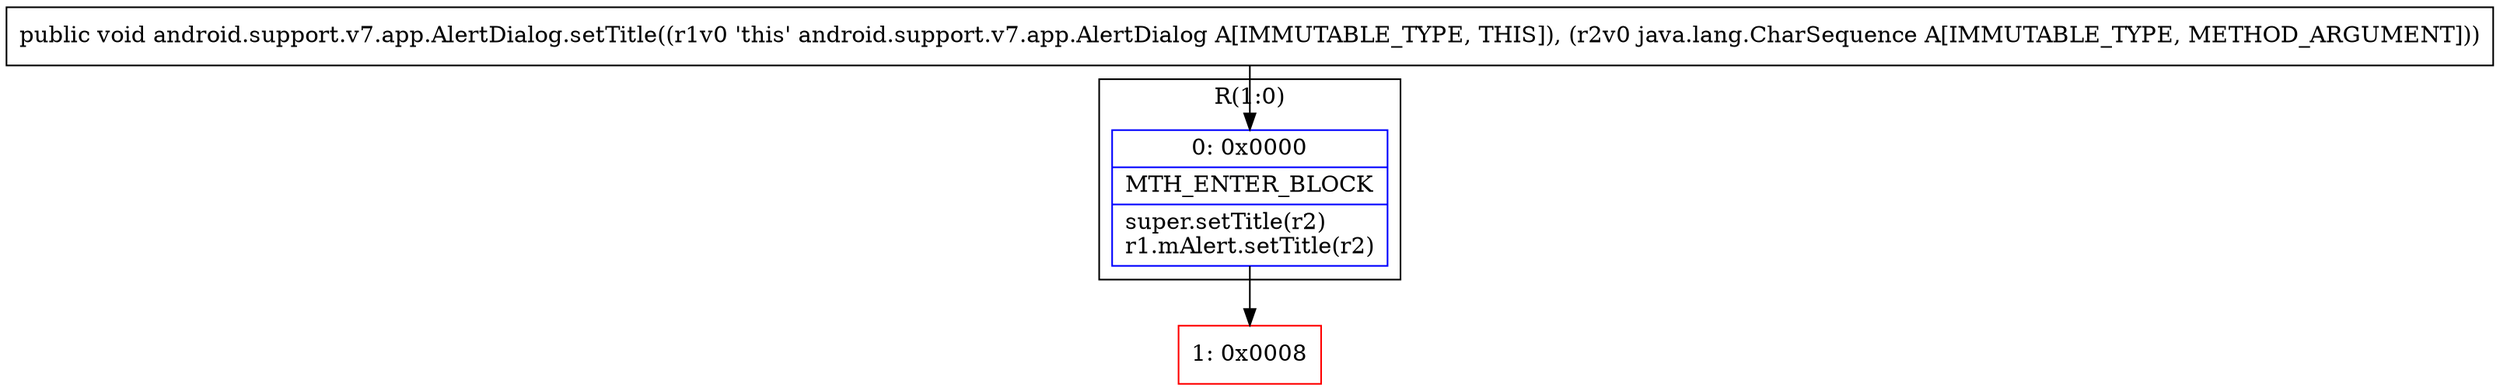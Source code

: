 digraph "CFG forandroid.support.v7.app.AlertDialog.setTitle(Ljava\/lang\/CharSequence;)V" {
subgraph cluster_Region_1410007378 {
label = "R(1:0)";
node [shape=record,color=blue];
Node_0 [shape=record,label="{0\:\ 0x0000|MTH_ENTER_BLOCK\l|super.setTitle(r2)\lr1.mAlert.setTitle(r2)\l}"];
}
Node_1 [shape=record,color=red,label="{1\:\ 0x0008}"];
MethodNode[shape=record,label="{public void android.support.v7.app.AlertDialog.setTitle((r1v0 'this' android.support.v7.app.AlertDialog A[IMMUTABLE_TYPE, THIS]), (r2v0 java.lang.CharSequence A[IMMUTABLE_TYPE, METHOD_ARGUMENT])) }"];
MethodNode -> Node_0;
Node_0 -> Node_1;
}

